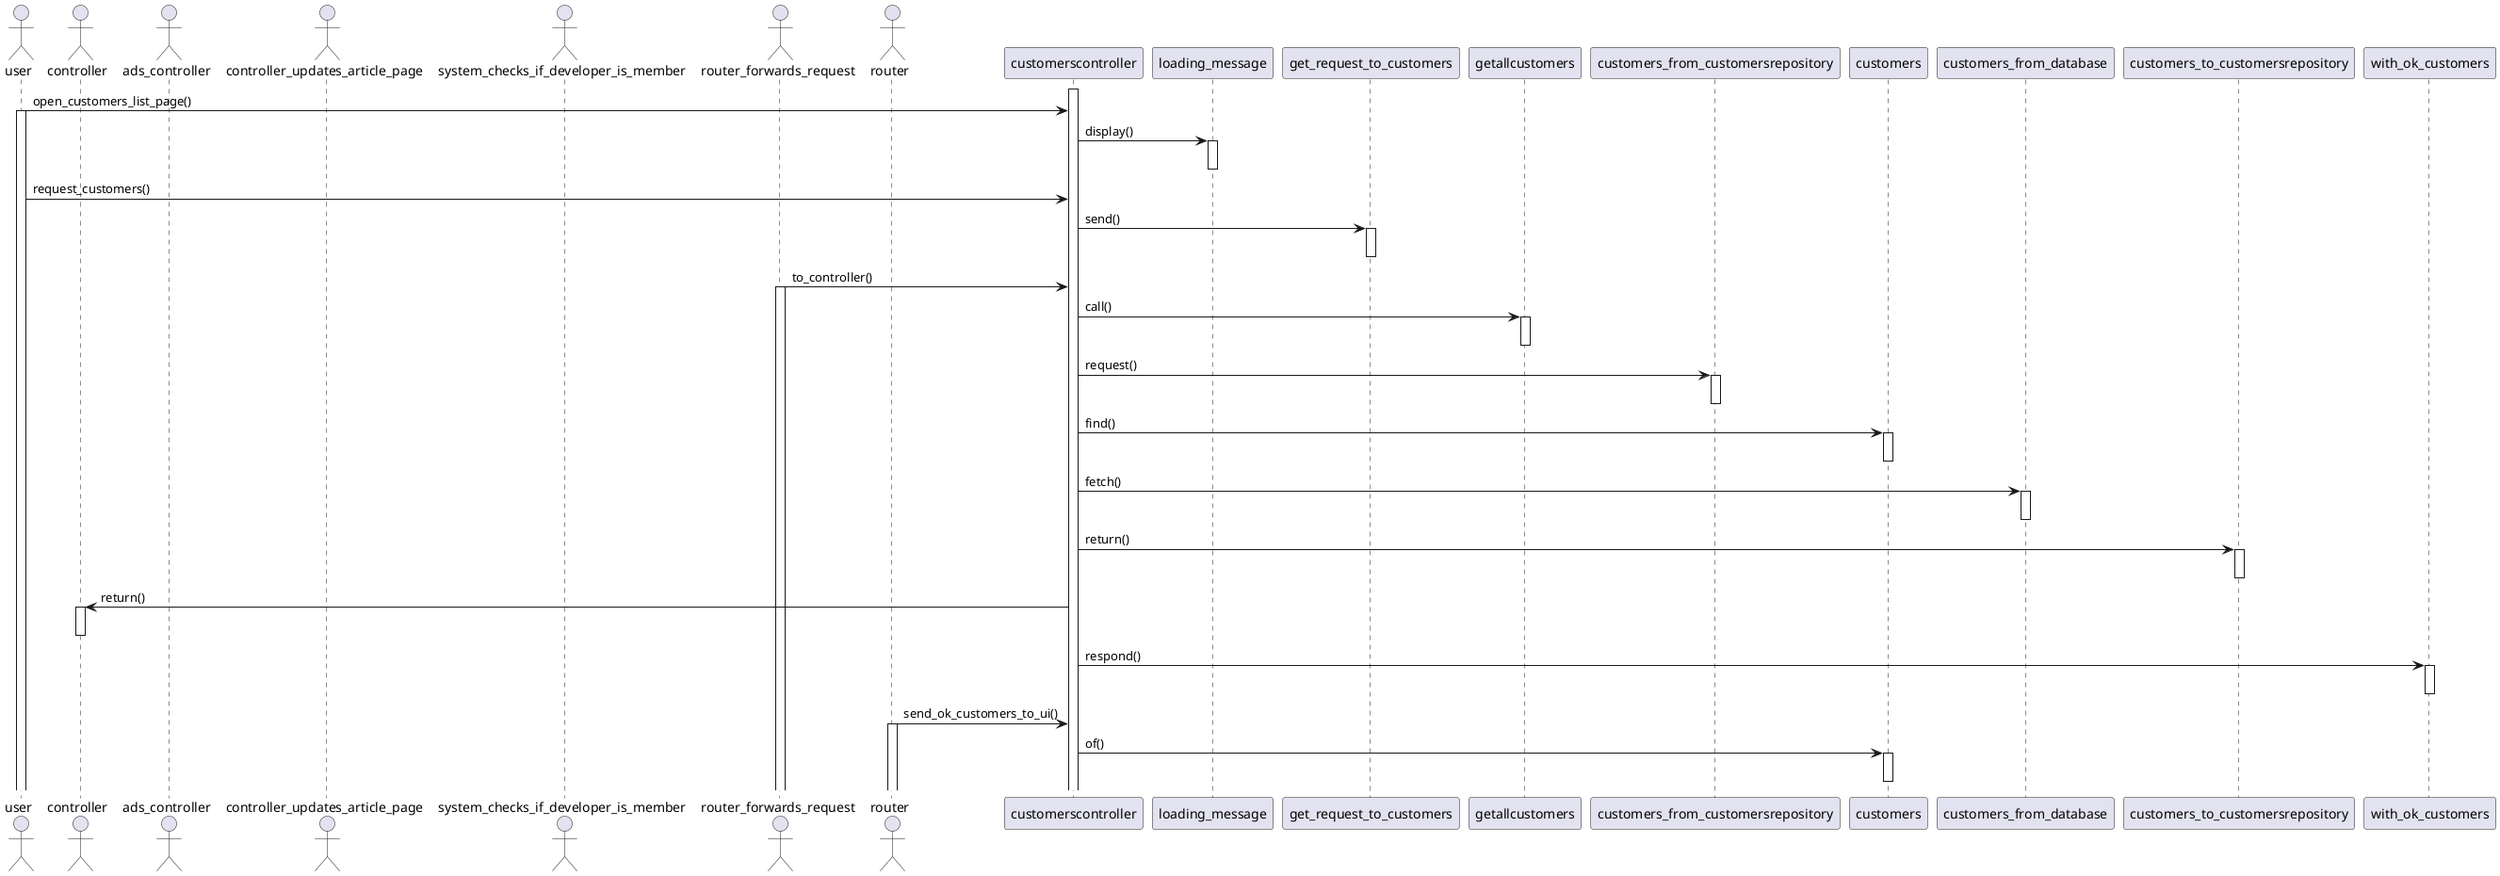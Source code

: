 @startuml
actor user
actor controller
actor ads_controller
actor controller_updates_article_page
actor system_checks_if_developer_is_member
actor router_forwards_request
actor router
participant customerscontroller
activate customerscontroller
user -> customerscontroller: open_customers_list_page()
activate user
participant loading_message
customerscontroller -> loading_message: display()
activate loading_message
deactivate loading_message
user -> customerscontroller: request_customers()
participant get_request_to_customers
customerscontroller -> get_request_to_customers: send()
activate get_request_to_customers
deactivate get_request_to_customers
router_forwards_request -> customerscontroller: to_controller()
activate router_forwards_request
participant getallcustomers
customerscontroller -> getallcustomers: call()
activate getallcustomers
deactivate getallcustomers
participant customers_from_customersrepository
customerscontroller -> customers_from_customersrepository: request()
activate customers_from_customersrepository
deactivate customers_from_customersrepository
participant customers
customerscontroller -> customers: find()
activate customers
deactivate customers
participant customers_from_database
customerscontroller -> customers_from_database: fetch()
activate customers_from_database
deactivate customers_from_database
participant customers_to_customersrepository
customerscontroller -> customers_to_customersrepository: return()
activate customers_to_customersrepository
deactivate customers_to_customersrepository
customerscontroller -> controller: return()
activate controller
deactivate controller
participant with_ok_customers
customerscontroller -> with_ok_customers: respond()
activate with_ok_customers
deactivate with_ok_customers
router -> customerscontroller: send_ok_customers_to_ui()
activate router
customerscontroller -> customers: of()
activate customers
deactivate customers
@enduml
